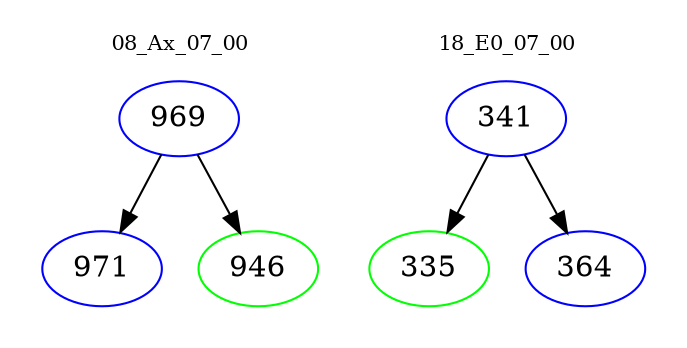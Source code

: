 digraph{
subgraph cluster_0 {
color = white
label = "08_Ax_07_00";
fontsize=10;
T0_969 [label="969", color="blue"]
T0_969 -> T0_971 [color="black"]
T0_971 [label="971", color="blue"]
T0_969 -> T0_946 [color="black"]
T0_946 [label="946", color="green"]
}
subgraph cluster_1 {
color = white
label = "18_E0_07_00";
fontsize=10;
T1_341 [label="341", color="blue"]
T1_341 -> T1_335 [color="black"]
T1_335 [label="335", color="green"]
T1_341 -> T1_364 [color="black"]
T1_364 [label="364", color="blue"]
}
}
